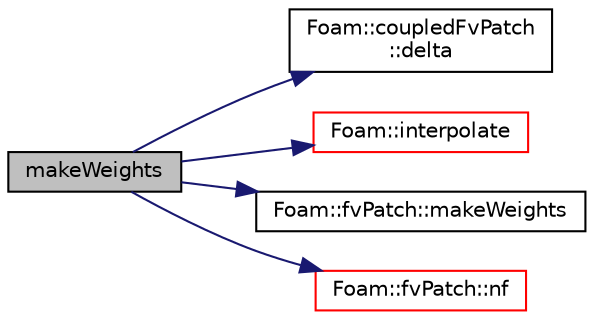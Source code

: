 digraph "makeWeights"
{
  bgcolor="transparent";
  edge [fontname="Helvetica",fontsize="10",labelfontname="Helvetica",labelfontsize="10"];
  node [fontname="Helvetica",fontsize="10",shape=record];
  rankdir="LR";
  Node1 [label="makeWeights",height=0.2,width=0.4,color="black", fillcolor="grey75", style="filled", fontcolor="black"];
  Node1 -> Node2 [color="midnightblue",fontsize="10",style="solid",fontname="Helvetica"];
  Node2 [label="Foam::coupledFvPatch\l::delta",height=0.2,width=0.4,color="black",URL="$a00417.html#af3d7a98932d39a19764e546540e582e6",tooltip="Return delta (P to N) vectors across coupled patch. "];
  Node1 -> Node3 [color="midnightblue",fontsize="10",style="solid",fontname="Helvetica"];
  Node3 [label="Foam::interpolate",height=0.2,width=0.4,color="red",URL="$a10733.html#aba5fff183ec42758b0944abeabec41ea"];
  Node1 -> Node4 [color="midnightblue",fontsize="10",style="solid",fontname="Helvetica"];
  Node4 [label="Foam::fvPatch::makeWeights",height=0.2,width=0.4,color="black",URL="$a00885.html#a6e8461e70d8bb85a22df5d8266daaa55",tooltip="Make patch weighting factors. "];
  Node1 -> Node5 [color="midnightblue",fontsize="10",style="solid",fontname="Helvetica"];
  Node5 [label="Foam::fvPatch::nf",height=0.2,width=0.4,color="red",URL="$a00885.html#a5e1df4e003aec722f4140ede3027f6c8",tooltip="Return face normals. "];
}
